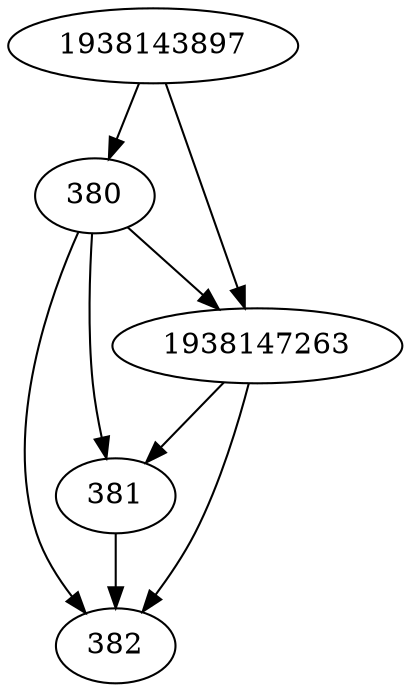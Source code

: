 strict digraph  {
1938143897;
380;
381;
382;
1938147263;
1938143897 -> 1938147263;
1938143897 -> 380;
380 -> 382;
380 -> 381;
380 -> 1938147263;
381 -> 382;
1938147263 -> 381;
1938147263 -> 382;
}
